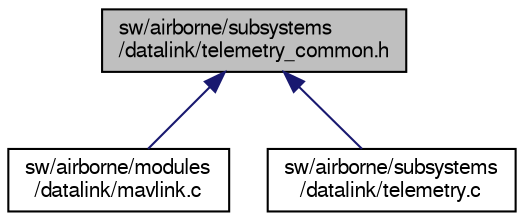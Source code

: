 digraph "sw/airborne/subsystems/datalink/telemetry_common.h"
{
  edge [fontname="FreeSans",fontsize="10",labelfontname="FreeSans",labelfontsize="10"];
  node [fontname="FreeSans",fontsize="10",shape=record];
  Node1 [label="sw/airborne/subsystems\l/datalink/telemetry_common.h",height=0.2,width=0.4,color="black", fillcolor="grey75", style="filled", fontcolor="black"];
  Node1 -> Node2 [dir="back",color="midnightblue",fontsize="10",style="solid",fontname="FreeSans"];
  Node2 [label="sw/airborne/modules\l/datalink/mavlink.c",height=0.2,width=0.4,color="black", fillcolor="white", style="filled",URL="$mavlink_8c.html",tooltip="Basic MAVLink datalink implementation. "];
  Node1 -> Node3 [dir="back",color="midnightblue",fontsize="10",style="solid",fontname="FreeSans"];
  Node3 [label="sw/airborne/subsystems\l/datalink/telemetry.c",height=0.2,width=0.4,color="black", fillcolor="white", style="filled",URL="$telemetry_8c.html",tooltip="Periodic telemetry system utility function. "];
}
